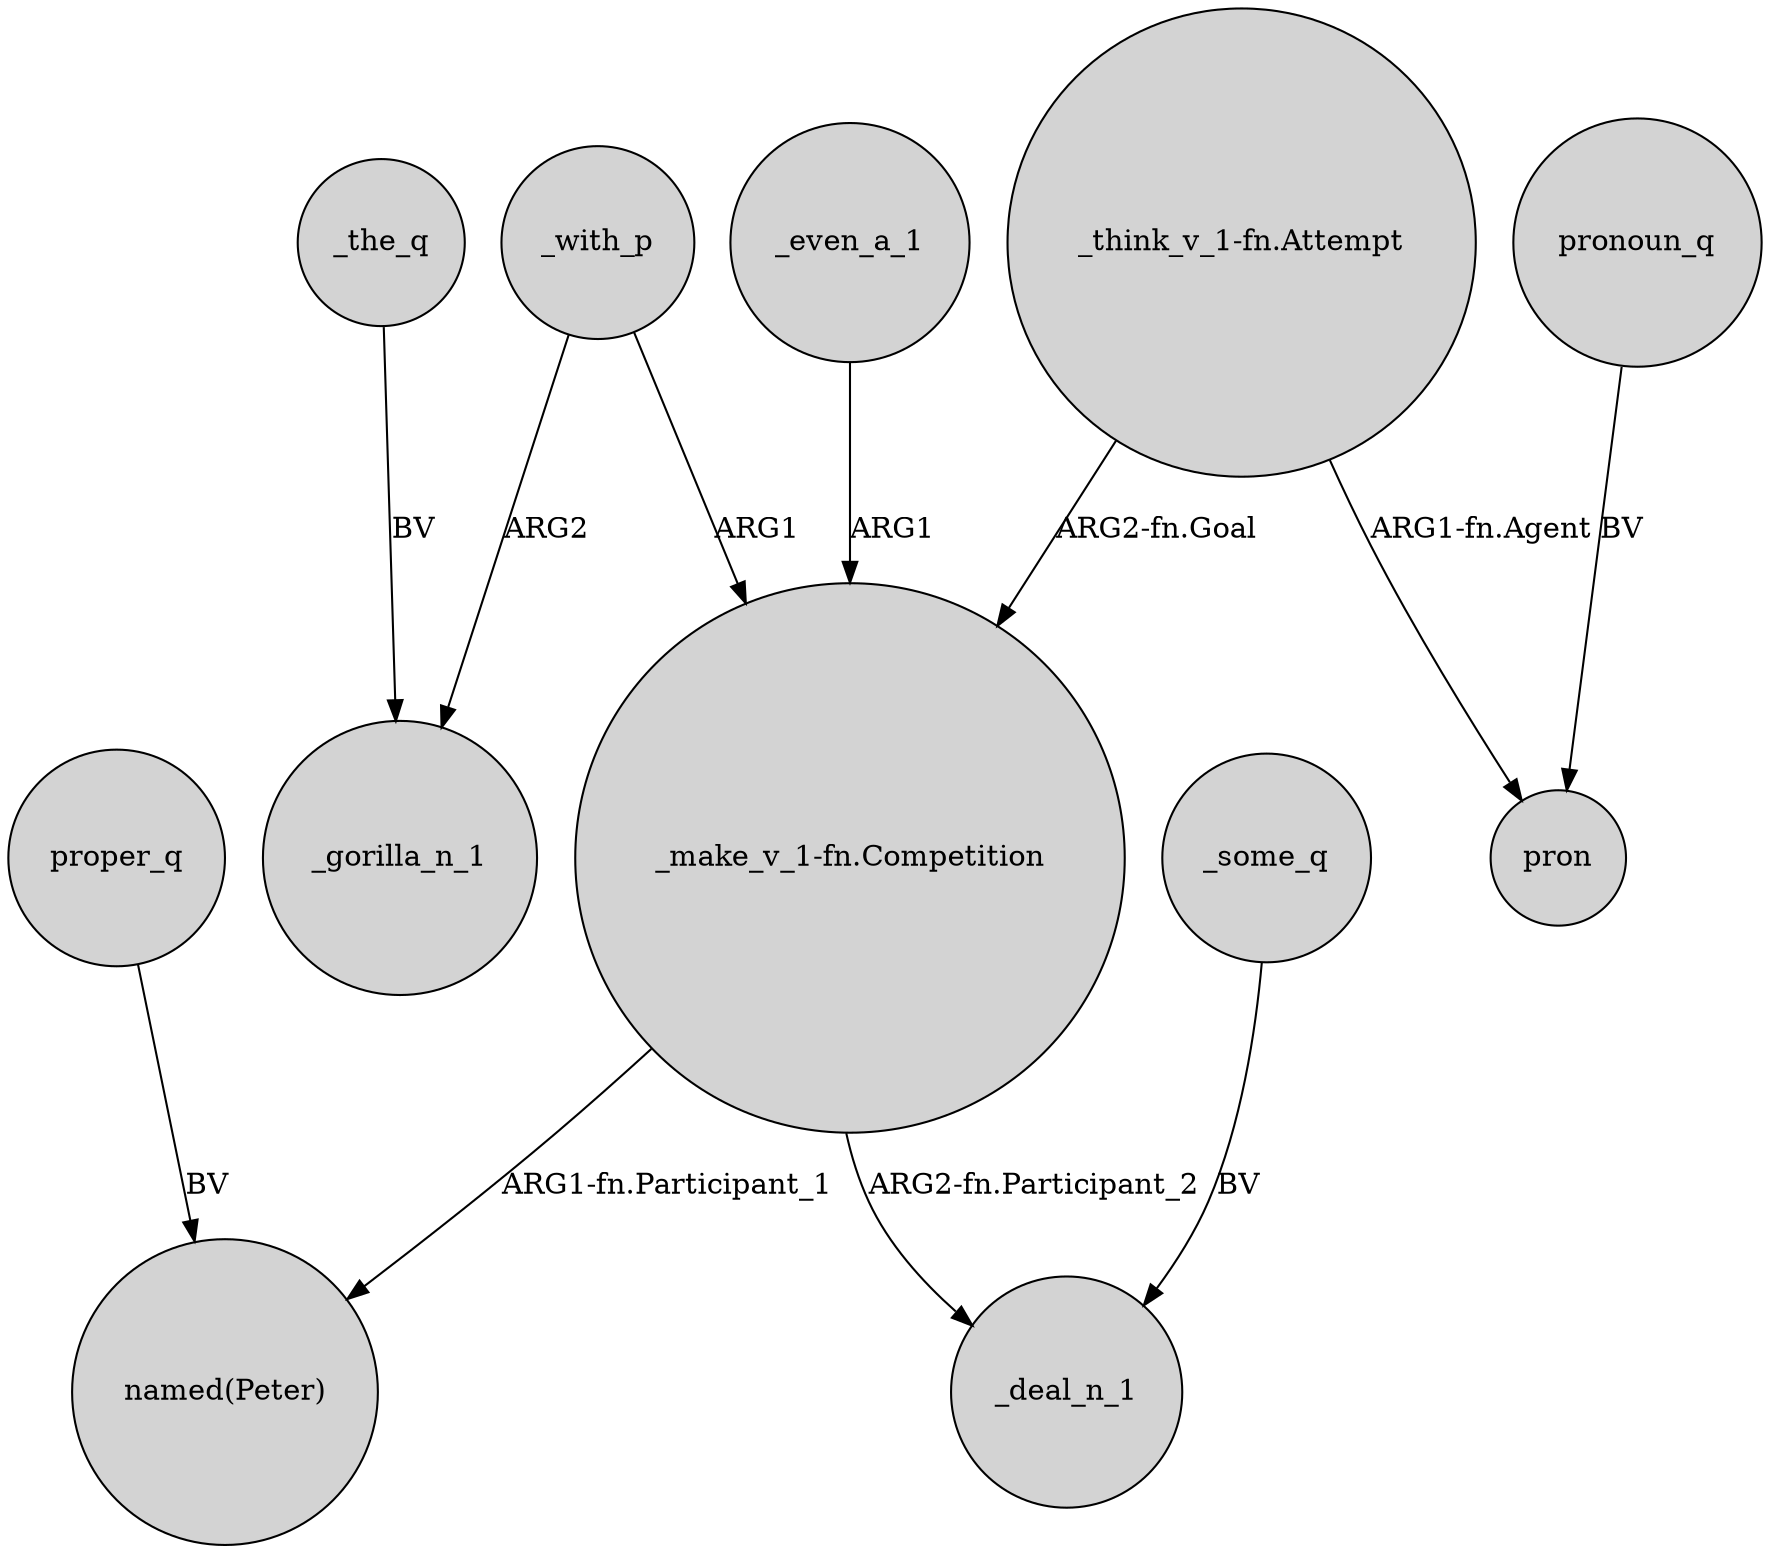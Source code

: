 digraph {
	node [shape=circle style=filled]
	_with_p -> "_make_v_1-fn.Competition" [label=ARG1]
	"_make_v_1-fn.Competition" -> "named(Peter)" [label="ARG1-fn.Participant_1"]
	_even_a_1 -> "_make_v_1-fn.Competition" [label=ARG1]
	"_think_v_1-fn.Attempt" -> pron [label="ARG1-fn.Agent"]
	proper_q -> "named(Peter)" [label=BV]
	_some_q -> _deal_n_1 [label=BV]
	"_think_v_1-fn.Attempt" -> "_make_v_1-fn.Competition" [label="ARG2-fn.Goal"]
	_with_p -> _gorilla_n_1 [label=ARG2]
	pronoun_q -> pron [label=BV]
	"_make_v_1-fn.Competition" -> _deal_n_1 [label="ARG2-fn.Participant_2"]
	_the_q -> _gorilla_n_1 [label=BV]
}
